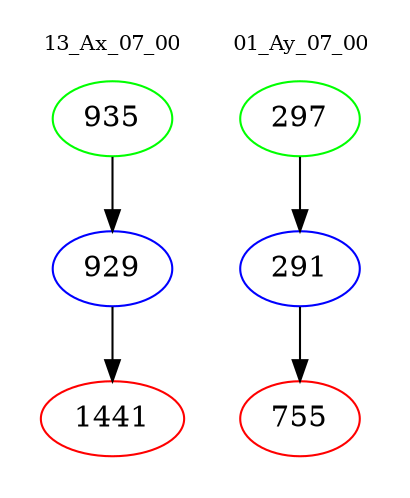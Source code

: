 digraph{
subgraph cluster_0 {
color = white
label = "13_Ax_07_00";
fontsize=10;
T0_935 [label="935", color="green"]
T0_935 -> T0_929 [color="black"]
T0_929 [label="929", color="blue"]
T0_929 -> T0_1441 [color="black"]
T0_1441 [label="1441", color="red"]
}
subgraph cluster_1 {
color = white
label = "01_Ay_07_00";
fontsize=10;
T1_297 [label="297", color="green"]
T1_297 -> T1_291 [color="black"]
T1_291 [label="291", color="blue"]
T1_291 -> T1_755 [color="black"]
T1_755 [label="755", color="red"]
}
}
